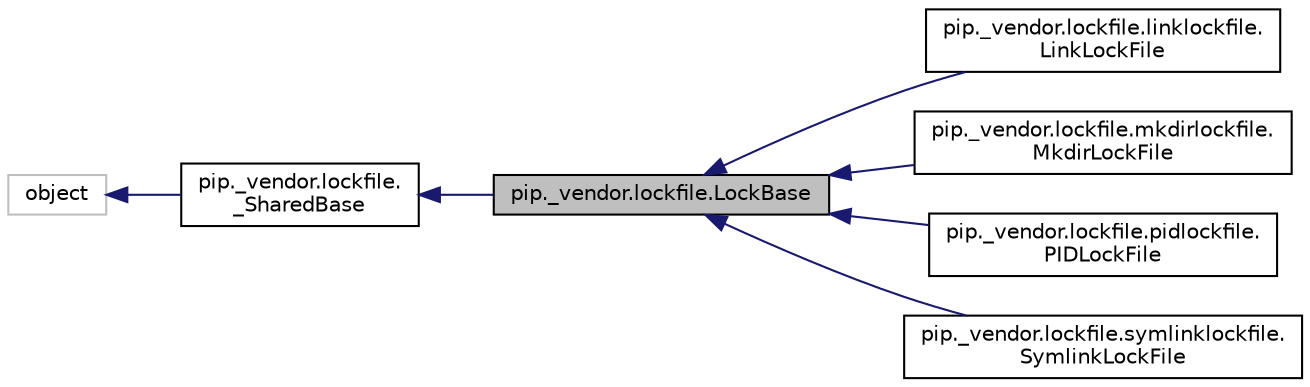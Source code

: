 digraph "pip._vendor.lockfile.LockBase"
{
  edge [fontname="Helvetica",fontsize="10",labelfontname="Helvetica",labelfontsize="10"];
  node [fontname="Helvetica",fontsize="10",shape=record];
  rankdir="LR";
  Node0 [label="pip._vendor.lockfile.LockBase",height=0.2,width=0.4,color="black", fillcolor="grey75", style="filled", fontcolor="black"];
  Node1 -> Node0 [dir="back",color="midnightblue",fontsize="10",style="solid",fontname="Helvetica"];
  Node1 [label="pip._vendor.lockfile.\l_SharedBase",height=0.2,width=0.4,color="black", fillcolor="white", style="filled",URL="$classpip_1_1__vendor_1_1lockfile_1_1___shared_base.html"];
  Node2 -> Node1 [dir="back",color="midnightblue",fontsize="10",style="solid",fontname="Helvetica"];
  Node2 [label="object",height=0.2,width=0.4,color="grey75", fillcolor="white", style="filled"];
  Node0 -> Node3 [dir="back",color="midnightblue",fontsize="10",style="solid",fontname="Helvetica"];
  Node3 [label="pip._vendor.lockfile.linklockfile.\lLinkLockFile",height=0.2,width=0.4,color="black", fillcolor="white", style="filled",URL="$classpip_1_1__vendor_1_1lockfile_1_1linklockfile_1_1_link_lock_file.html"];
  Node0 -> Node4 [dir="back",color="midnightblue",fontsize="10",style="solid",fontname="Helvetica"];
  Node4 [label="pip._vendor.lockfile.mkdirlockfile.\lMkdirLockFile",height=0.2,width=0.4,color="black", fillcolor="white", style="filled",URL="$classpip_1_1__vendor_1_1lockfile_1_1mkdirlockfile_1_1_mkdir_lock_file.html"];
  Node0 -> Node5 [dir="back",color="midnightblue",fontsize="10",style="solid",fontname="Helvetica"];
  Node5 [label="pip._vendor.lockfile.pidlockfile.\lPIDLockFile",height=0.2,width=0.4,color="black", fillcolor="white", style="filled",URL="$classpip_1_1__vendor_1_1lockfile_1_1pidlockfile_1_1_p_i_d_lock_file.html"];
  Node0 -> Node6 [dir="back",color="midnightblue",fontsize="10",style="solid",fontname="Helvetica"];
  Node6 [label="pip._vendor.lockfile.symlinklockfile.\lSymlinkLockFile",height=0.2,width=0.4,color="black", fillcolor="white", style="filled",URL="$classpip_1_1__vendor_1_1lockfile_1_1symlinklockfile_1_1_symlink_lock_file.html"];
}

